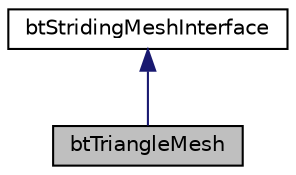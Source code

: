 digraph G
{
  edge [fontname="Helvetica",fontsize="10",labelfontname="Helvetica",labelfontsize="10"];
  node [fontname="Helvetica",fontsize="10",shape=record];
  Node1 [label="btTriangleMesh",height=0.2,width=0.4,color="black", fillcolor="grey75", style="filled" fontcolor="black"];
  Node2 -> Node1 [dir="back",color="midnightblue",fontsize="10",style="solid",fontname="Helvetica"];
  Node2 [label="btStridingMeshInterface",height=0.2,width=0.4,color="black", fillcolor="white", style="filled",URL="$classbtStridingMeshInterface.html",tooltip="btStridingMeshInterface is the interface class for high performance access to triangle meshes It allo..."];
}
